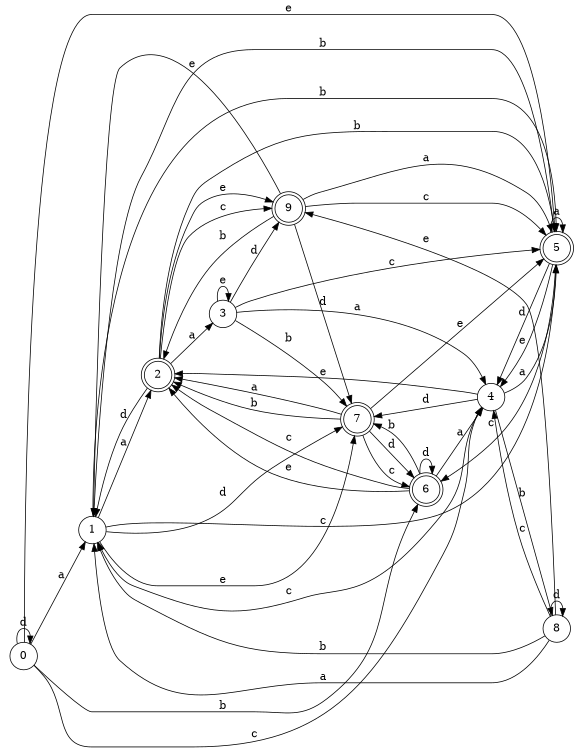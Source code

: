 digraph n8_10 {
__start0 [label="" shape="none"];

rankdir=LR;
size="8,5";

s0 [style="filled", color="black", fillcolor="white" shape="circle", label="0"];
s1 [style="filled", color="black", fillcolor="white" shape="circle", label="1"];
s2 [style="rounded,filled", color="black", fillcolor="white" shape="doublecircle", label="2"];
s3 [style="filled", color="black", fillcolor="white" shape="circle", label="3"];
s4 [style="filled", color="black", fillcolor="white" shape="circle", label="4"];
s5 [style="rounded,filled", color="black", fillcolor="white" shape="doublecircle", label="5"];
s6 [style="rounded,filled", color="black", fillcolor="white" shape="doublecircle", label="6"];
s7 [style="rounded,filled", color="black", fillcolor="white" shape="doublecircle", label="7"];
s8 [style="filled", color="black", fillcolor="white" shape="circle", label="8"];
s9 [style="rounded,filled", color="black", fillcolor="white" shape="doublecircle", label="9"];
s0 -> s1 [label="a"];
s0 -> s6 [label="b"];
s0 -> s4 [label="c"];
s0 -> s0 [label="d"];
s0 -> s5 [label="e"];
s1 -> s2 [label="a"];
s1 -> s5 [label="b"];
s1 -> s5 [label="c"];
s1 -> s7 [label="d"];
s1 -> s7 [label="e"];
s2 -> s3 [label="a"];
s2 -> s5 [label="b"];
s2 -> s9 [label="c"];
s2 -> s1 [label="d"];
s2 -> s9 [label="e"];
s3 -> s4 [label="a"];
s3 -> s7 [label="b"];
s3 -> s5 [label="c"];
s3 -> s9 [label="d"];
s3 -> s3 [label="e"];
s4 -> s5 [label="a"];
s4 -> s8 [label="b"];
s4 -> s1 [label="c"];
s4 -> s7 [label="d"];
s4 -> s2 [label="e"];
s5 -> s5 [label="a"];
s5 -> s1 [label="b"];
s5 -> s6 [label="c"];
s5 -> s4 [label="d"];
s5 -> s4 [label="e"];
s6 -> s4 [label="a"];
s6 -> s7 [label="b"];
s6 -> s2 [label="c"];
s6 -> s6 [label="d"];
s6 -> s2 [label="e"];
s7 -> s2 [label="a"];
s7 -> s2 [label="b"];
s7 -> s6 [label="c"];
s7 -> s6 [label="d"];
s7 -> s5 [label="e"];
s8 -> s1 [label="a"];
s8 -> s1 [label="b"];
s8 -> s4 [label="c"];
s8 -> s8 [label="d"];
s8 -> s9 [label="e"];
s9 -> s5 [label="a"];
s9 -> s2 [label="b"];
s9 -> s5 [label="c"];
s9 -> s7 [label="d"];
s9 -> s1 [label="e"];

}